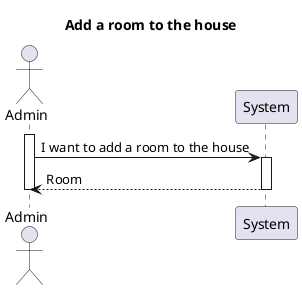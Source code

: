 @startuml
'https://plantuml.com/sequence-diagram

actor Admin
participant System

title Add a room to the house

activate Admin
Admin -> System: I want to add a room to the house
activate System
System --> Admin: Room
deactivate System
deactivate Admin


@enduml